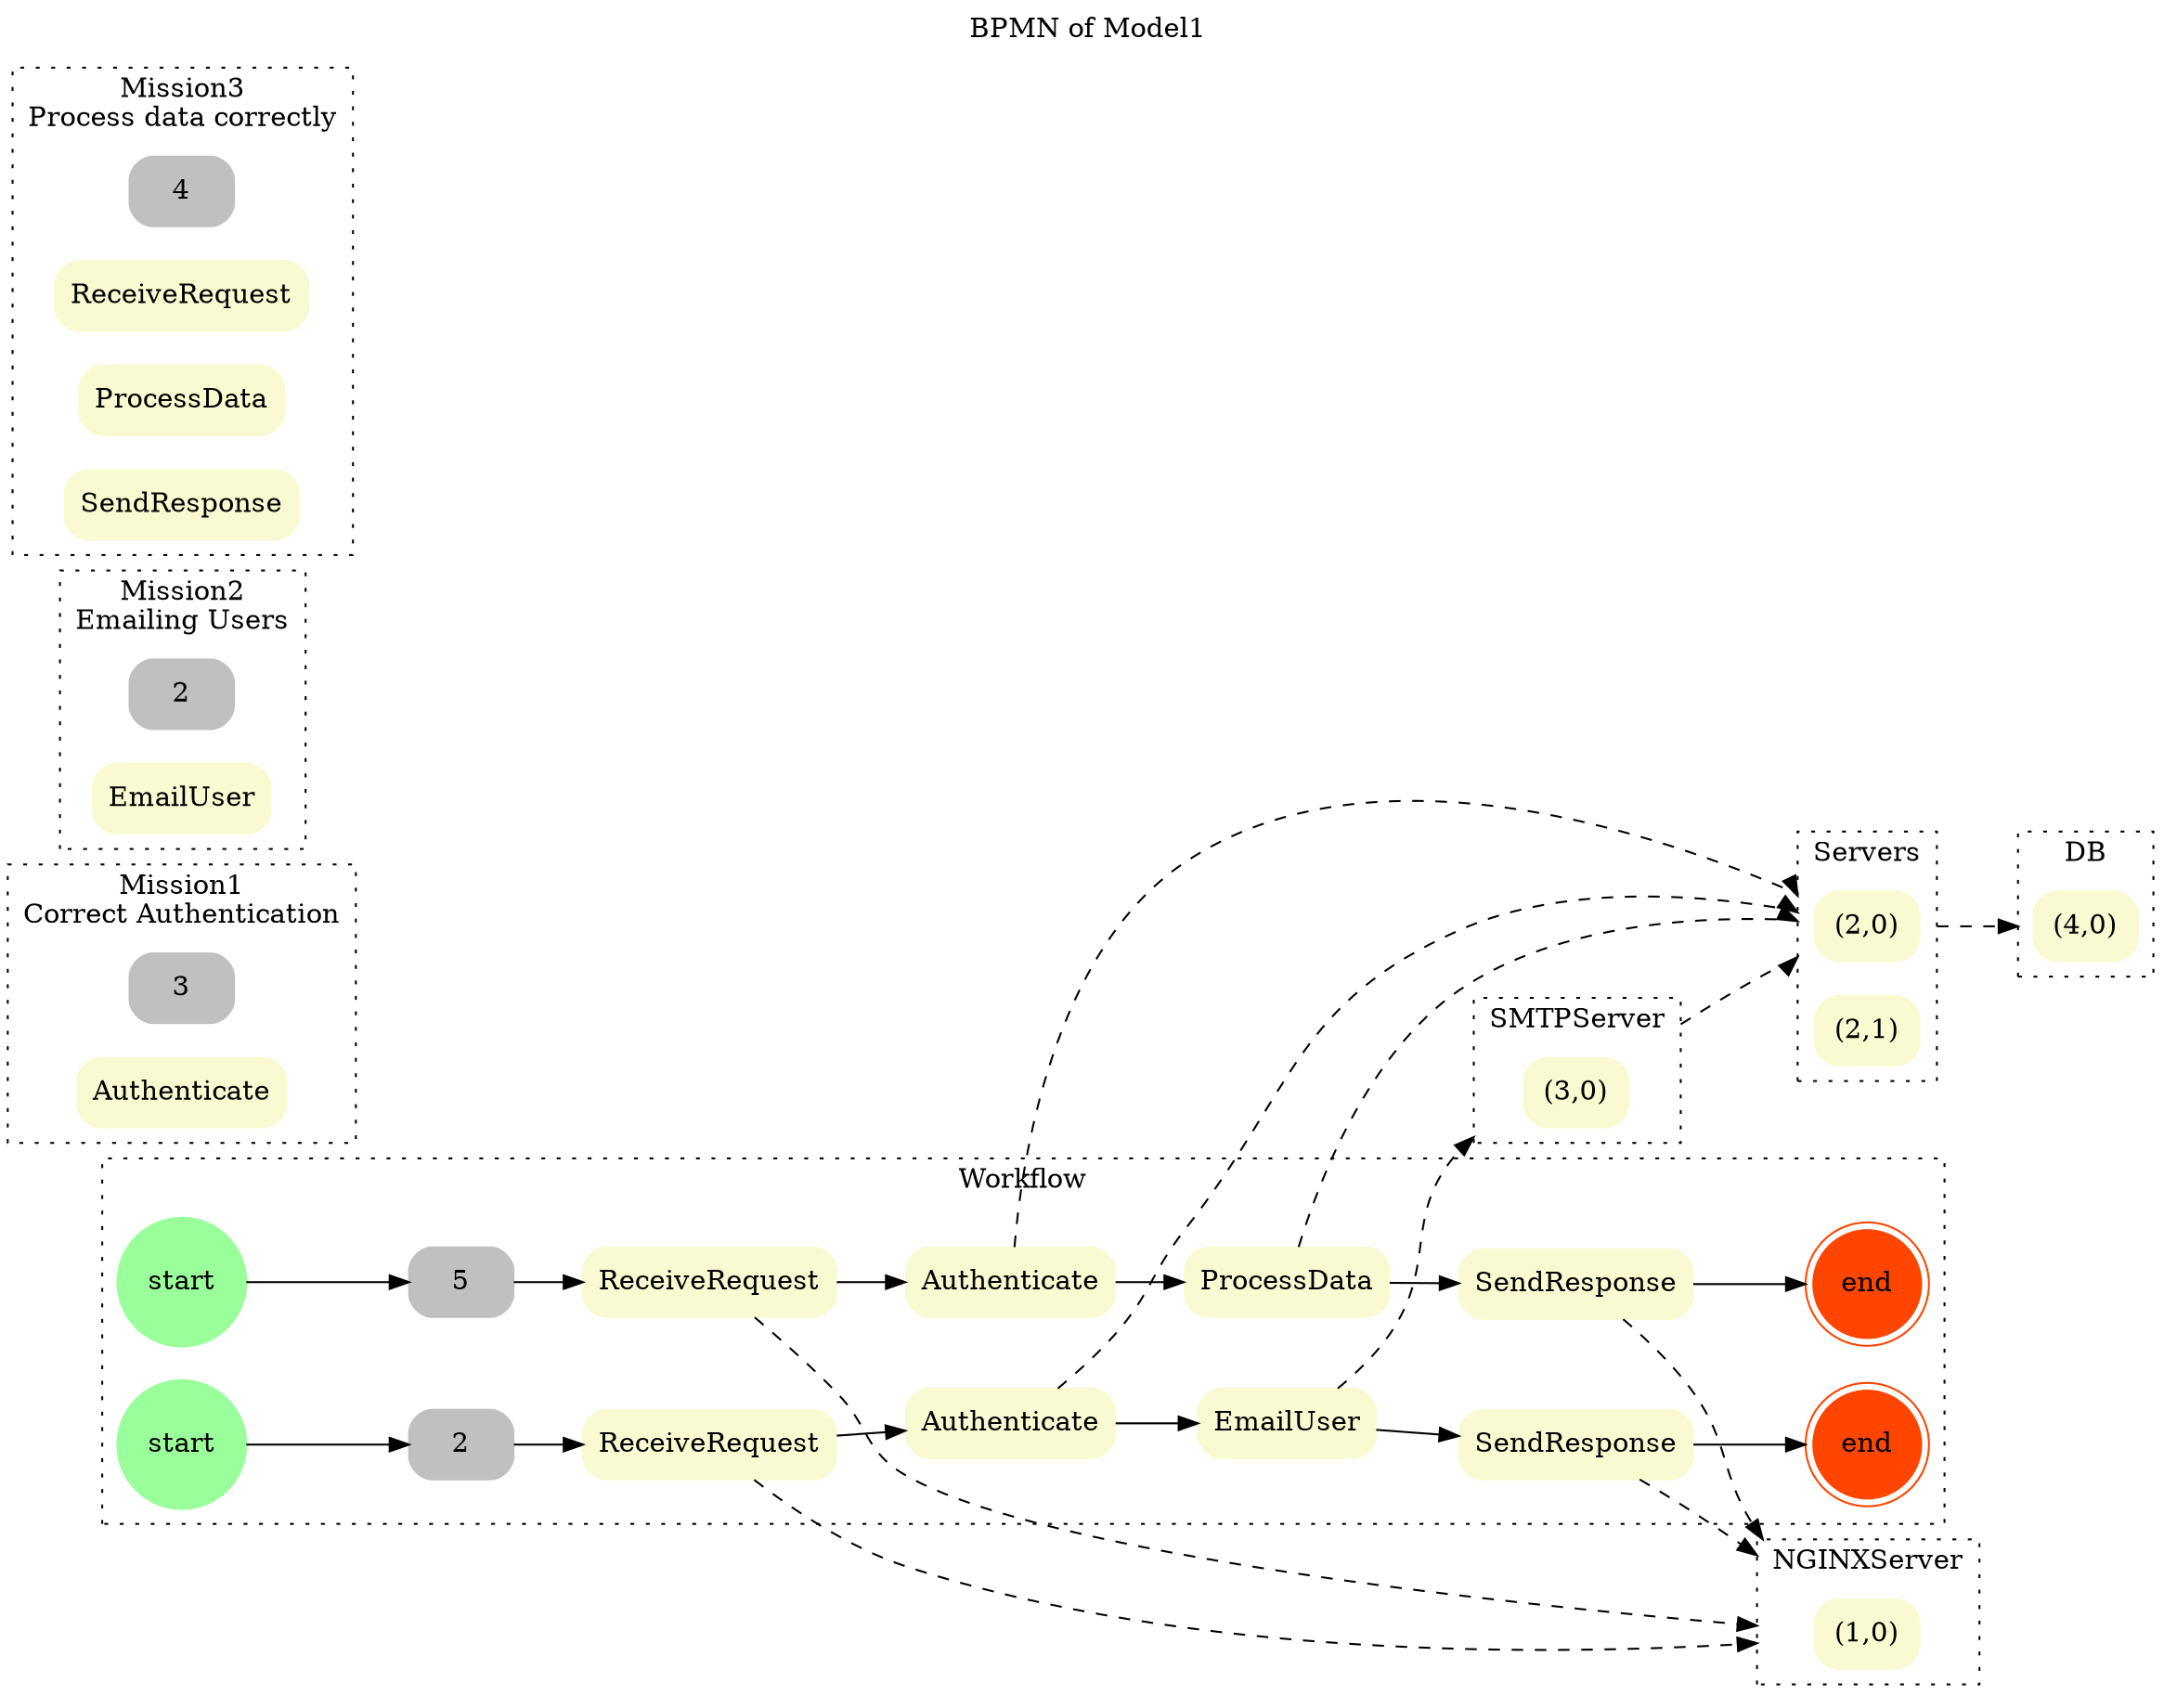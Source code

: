 // BPMN
digraph BPMN {
	graph [compound=true label="BPMN of Model1" labelloc=t rankdir=LR]
	node [color=lightgoldenrodyellow shape=rectangle style="rounded,filled"]
	"start.1" [label=start color=palegreen1 shape=circle]
	"end.1" [label=end color=orangered shape=doublecircle]
	"start.2" [label=start color=palegreen1 shape=circle]
	"end.2" [label=end color=orangered shape=doublecircle]
	5.1 [label=5 color=gray]
	"ReceiveRequest.1" [label=ReceiveRequest]
	"Authenticate.1" [label=Authenticate]
	"ProcessData.1" [label=ProcessData]
	"SendResponse.1" [label=SendResponse]
	2.2 [label=2 color=gray]
	"ReceiveRequest.2" [label=ReceiveRequest]
	"Authenticate.2" [label=Authenticate]
	"EmailUser.2" [label=EmailUser]
	"SendResponse.2" [label=SendResponse]
	"(4,0).DB" [label="(4,0)"]
	"(2,0).Servers" [label="(2,0)"]
	"(2,1).Servers" [label="(2,1)"]
	"(1,0).NGINXServer" [label="(1,0)"]
	"(3,0).SMTPServer" [label="(3,0)"]
	"3.Correct Authentication" [label=3 color=gray]
	"Authenticate.Correct Authentication" [label=Authenticate]
	"2.Emailing Users" [label=2 color=gray]
	"EmailUser.Emailing Users" [label=EmailUser]
	"4.Process data correctly" [label=4 color=gray]
	"ReceiveRequest.Process data correctly" [label=ReceiveRequest]
	"ProcessData.Process data correctly" [label=ProcessData]
	"SendResponse.Process data correctly" [label=SendResponse]
	subgraph cluster_workflow {
		label=Workflow style=dotted
		"start.1"
		"end.1"
		"start.2"
		"end.2"
		5.1
		2.2
		"ReceiveRequest.1"
		"Authenticate.1"
		"ProcessData.1"
		"SendResponse.1"
		"ReceiveRequest.2"
		"Authenticate.2"
		"EmailUser.2"
		"SendResponse.2"
	}
	subgraph cluster_db {
		label=DB style=dotted
		"(4,0).DB"
	}
	subgraph cluster_servers {
		label=Servers style=dotted
		"(2,0).Servers"
		"(2,1).Servers"
	}
	subgraph cluster_nginxserver {
		label=NGINXServer style=dotted
		"(1,0).NGINXServer"
	}
	subgraph cluster_smtpserver {
		label=SMTPServer style=dotted
		"(3,0).SMTPServer"
	}
	subgraph cluster_mission1 {
		label="Mission1\nCorrect Authentication" style=dotted
		"3.Correct Authentication"
		"Authenticate.Correct Authentication"
	}
	subgraph cluster_mission2 {
		label="Mission2\nEmailing Users" style=dotted
		"2.Emailing Users"
		"EmailUser.Emailing Users"
	}
	subgraph cluster_mission3 {
		label="Mission3\nProcess data correctly" style=dotted
		"4.Process data correctly"
		"ReceiveRequest.Process data correctly"
		"ProcessData.Process data correctly"
		"SendResponse.Process data correctly"
	}
	"start.1" -> 5.1
	5.1 -> "ReceiveRequest.1"
	"ReceiveRequest.1" -> "Authenticate.1"
	"Authenticate.1" -> "ProcessData.1"
	"ProcessData.1" -> "SendResponse.1"
	"SendResponse.1" -> "end.1"
	"start.2" -> 2.2
	2.2 -> "ReceiveRequest.2"
	"ReceiveRequest.2" -> "Authenticate.2"
	"Authenticate.2" -> "EmailUser.2"
	"EmailUser.2" -> "SendResponse.2"
	"SendResponse.2" -> "end.2"
	"ReceiveRequest.1" -> "(1,0).NGINXServer" [lhead=cluster_nginxserver style=dashed]
	"Authenticate.1" -> "(2,0).Servers" [lhead=cluster_servers style=dashed]
	"ProcessData.1" -> "(2,0).Servers" [lhead=cluster_servers style=dashed]
	"SendResponse.1" -> "(1,0).NGINXServer" [lhead=cluster_nginxserver style=dashed]
	"ReceiveRequest.2" -> "(1,0).NGINXServer" [lhead=cluster_nginxserver style=dashed]
	"Authenticate.2" -> "(2,0).Servers" [lhead=cluster_servers style=dashed]
	"EmailUser.2" -> "(3,0).SMTPServer" [lhead=cluster_smtpserver style=dashed]
	"SendResponse.2" -> "(1,0).NGINXServer" [lhead=cluster_nginxserver style=dashed]
	"(2,0).Servers" -> "(4,0).DB" [lhead=cluster_db ltail=cluster_servers style=dashed]
	"(3,0).SMTPServer" -> "(2,0).Servers" [lhead=cluster_servers ltail=cluster_smtpserver style=dashed]
}
